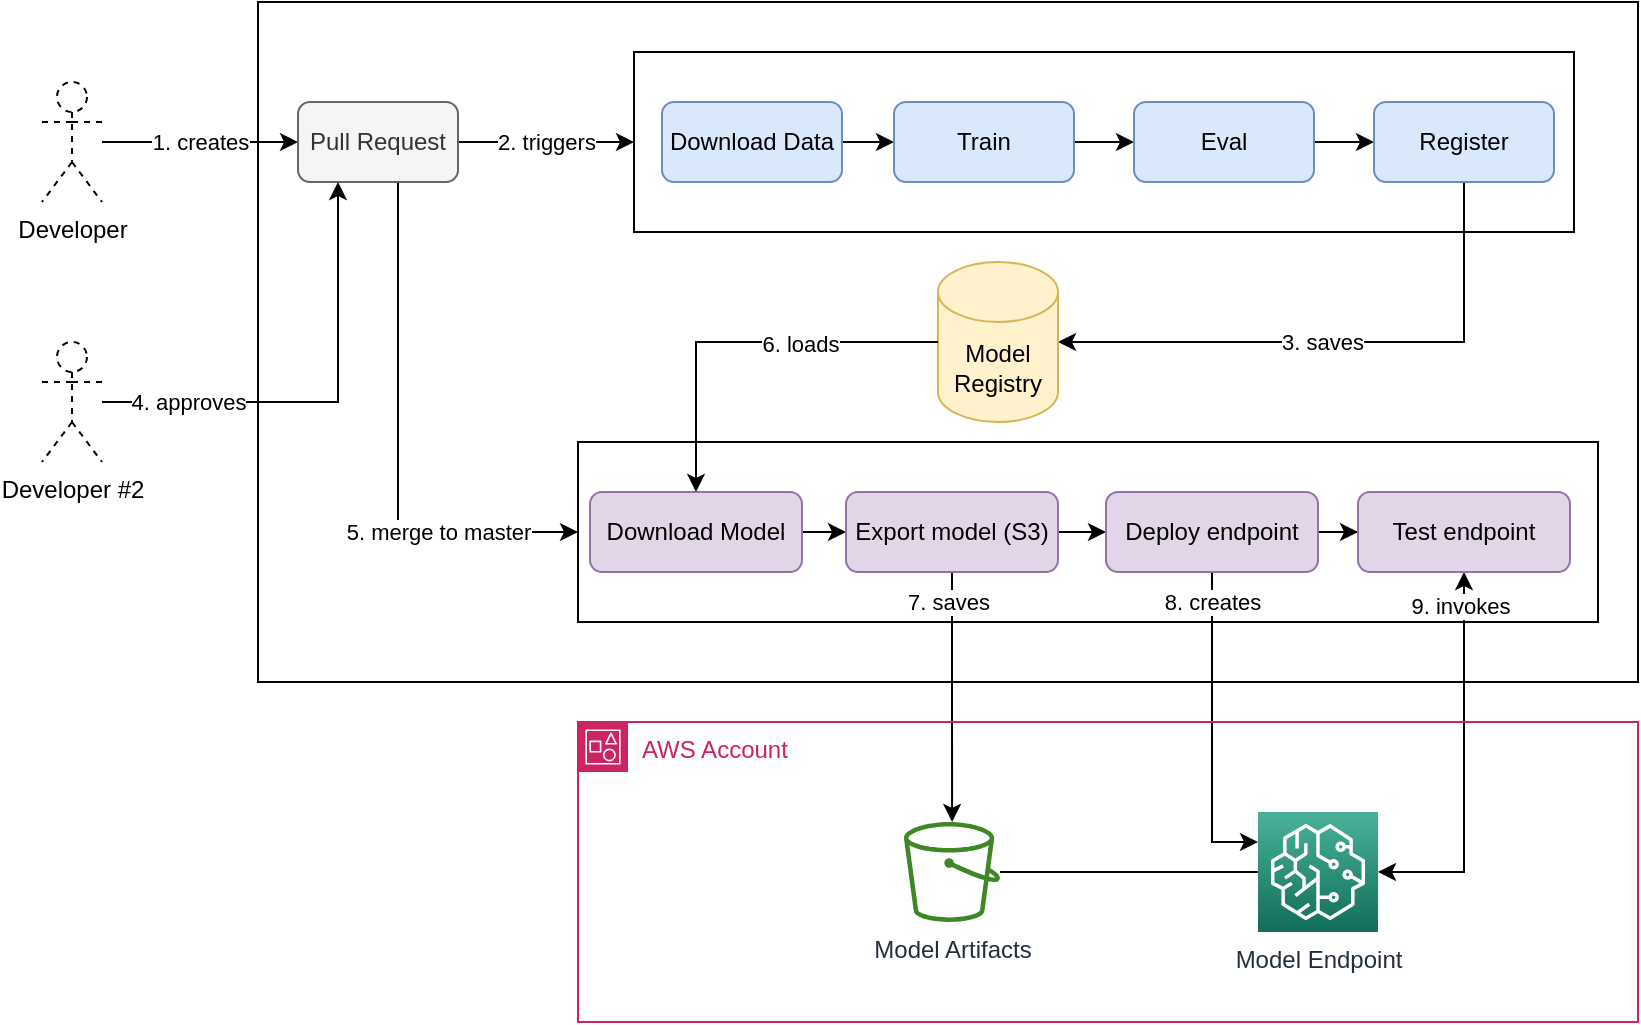 <mxfile version="20.0.1" type="device"><diagram id="ZkJqecd7NbjOhsbAbQbW" name="Page-1"><mxGraphModel dx="1426" dy="753" grid="1" gridSize="10" guides="1" tooltips="1" connect="1" arrows="1" fold="1" page="1" pageScale="1" pageWidth="827" pageHeight="1169" math="0" shadow="0"><root><mxCell id="0"/><mxCell id="1" parent="0"/><mxCell id="LcReHnUPMEINmzBdIjbV-1" value="" style="rounded=0;whiteSpace=wrap;html=1;fillColor=none;" vertex="1" parent="1"><mxGeometry x="150" y="40" width="690" height="340" as="geometry"/></mxCell><mxCell id="LcReHnUPMEINmzBdIjbV-2" value="" style="shape=image;html=1;verticalAlign=top;verticalLabelPosition=bottom;labelBackgroundColor=#ffffff;imageAspect=0;aspect=fixed;image=https://cdn4.iconfinder.com/data/icons/liu-square-blac/60/github-square-social-media-128.png;dashed=1;fillColor=none;" vertex="1" parent="1"><mxGeometry x="150" y="40" width="30" height="30" as="geometry"/></mxCell><mxCell id="LcReHnUPMEINmzBdIjbV-5" value="1. creates" style="edgeStyle=orthogonalEdgeStyle;rounded=0;orthogonalLoop=1;jettySize=auto;html=1;entryX=0;entryY=0.5;entryDx=0;entryDy=0;" edge="1" parent="1" source="LcReHnUPMEINmzBdIjbV-3" target="LcReHnUPMEINmzBdIjbV-4"><mxGeometry relative="1" as="geometry"><Array as="points"><mxPoint x="110" y="110"/><mxPoint x="110" y="110"/></Array></mxGeometry></mxCell><mxCell id="LcReHnUPMEINmzBdIjbV-3" value="Developer" style="shape=umlActor;verticalLabelPosition=bottom;verticalAlign=top;html=1;outlineConnect=0;dashed=1;fillColor=none;" vertex="1" parent="1"><mxGeometry x="42" y="80" width="30" height="60" as="geometry"/></mxCell><mxCell id="LcReHnUPMEINmzBdIjbV-7" value="2. triggers" style="edgeStyle=orthogonalEdgeStyle;rounded=0;orthogonalLoop=1;jettySize=auto;html=1;entryX=0;entryY=0.5;entryDx=0;entryDy=0;" edge="1" parent="1" source="LcReHnUPMEINmzBdIjbV-4" target="LcReHnUPMEINmzBdIjbV-6"><mxGeometry relative="1" as="geometry"/></mxCell><mxCell id="LcReHnUPMEINmzBdIjbV-21" style="edgeStyle=orthogonalEdgeStyle;rounded=0;orthogonalLoop=1;jettySize=auto;html=1;entryX=0;entryY=0.5;entryDx=0;entryDy=0;" edge="1" parent="1" source="LcReHnUPMEINmzBdIjbV-4" target="LcReHnUPMEINmzBdIjbV-20"><mxGeometry relative="1" as="geometry"><Array as="points"><mxPoint x="220" y="305"/></Array></mxGeometry></mxCell><mxCell id="LcReHnUPMEINmzBdIjbV-22" value="5. merge to master" style="edgeLabel;html=1;align=center;verticalAlign=middle;resizable=0;points=[];" vertex="1" connectable="0" parent="LcReHnUPMEINmzBdIjbV-21"><mxGeometry x="0.472" relative="1" as="geometry"><mxPoint as="offset"/></mxGeometry></mxCell><mxCell id="LcReHnUPMEINmzBdIjbV-4" value="Pull Request" style="rounded=1;whiteSpace=wrap;html=1;fillColor=#f5f5f5;fontColor=#333333;strokeColor=#666666;" vertex="1" parent="1"><mxGeometry x="170" y="90" width="80" height="40" as="geometry"/></mxCell><mxCell id="LcReHnUPMEINmzBdIjbV-6" value="" style="rounded=0;whiteSpace=wrap;html=1;" vertex="1" parent="1"><mxGeometry x="338" y="65" width="470" height="90" as="geometry"/></mxCell><mxCell id="LcReHnUPMEINmzBdIjbV-14" value="" style="edgeStyle=orthogonalEdgeStyle;rounded=0;orthogonalLoop=1;jettySize=auto;html=1;" edge="1" parent="1" source="LcReHnUPMEINmzBdIjbV-8" target="LcReHnUPMEINmzBdIjbV-9"><mxGeometry relative="1" as="geometry"/></mxCell><mxCell id="LcReHnUPMEINmzBdIjbV-8" value="Download Data" style="rounded=1;whiteSpace=wrap;html=1;fillColor=#dae8fc;strokeColor=#6c8ebf;" vertex="1" parent="1"><mxGeometry x="352" y="90" width="90" height="40" as="geometry"/></mxCell><mxCell id="LcReHnUPMEINmzBdIjbV-12" value="" style="edgeStyle=orthogonalEdgeStyle;rounded=0;orthogonalLoop=1;jettySize=auto;html=1;" edge="1" parent="1" source="LcReHnUPMEINmzBdIjbV-9" target="LcReHnUPMEINmzBdIjbV-10"><mxGeometry relative="1" as="geometry"/></mxCell><mxCell id="LcReHnUPMEINmzBdIjbV-9" value="Train" style="rounded=1;whiteSpace=wrap;html=1;fillColor=#dae8fc;strokeColor=#6c8ebf;" vertex="1" parent="1"><mxGeometry x="468" y="90" width="90" height="40" as="geometry"/></mxCell><mxCell id="LcReHnUPMEINmzBdIjbV-13" value="" style="edgeStyle=orthogonalEdgeStyle;rounded=0;orthogonalLoop=1;jettySize=auto;html=1;" edge="1" parent="1" source="LcReHnUPMEINmzBdIjbV-10" target="LcReHnUPMEINmzBdIjbV-11"><mxGeometry relative="1" as="geometry"/></mxCell><mxCell id="LcReHnUPMEINmzBdIjbV-10" value="Eval" style="rounded=1;whiteSpace=wrap;html=1;fillColor=#dae8fc;strokeColor=#6c8ebf;" vertex="1" parent="1"><mxGeometry x="588" y="90" width="90" height="40" as="geometry"/></mxCell><mxCell id="LcReHnUPMEINmzBdIjbV-16" style="edgeStyle=orthogonalEdgeStyle;rounded=0;orthogonalLoop=1;jettySize=auto;html=1;entryX=1;entryY=0.5;entryDx=0;entryDy=0;entryPerimeter=0;exitX=0.5;exitY=1;exitDx=0;exitDy=0;" edge="1" parent="1" source="LcReHnUPMEINmzBdIjbV-11" target="LcReHnUPMEINmzBdIjbV-15"><mxGeometry relative="1" as="geometry"><Array as="points"><mxPoint x="753" y="210"/></Array></mxGeometry></mxCell><mxCell id="LcReHnUPMEINmzBdIjbV-47" value="3. saves" style="edgeLabel;html=1;align=center;verticalAlign=middle;resizable=0;points=[];" vertex="1" connectable="0" parent="LcReHnUPMEINmzBdIjbV-16"><mxGeometry x="0.067" relative="1" as="geometry"><mxPoint as="offset"/></mxGeometry></mxCell><mxCell id="LcReHnUPMEINmzBdIjbV-11" value="Register" style="rounded=1;whiteSpace=wrap;html=1;fillColor=#dae8fc;strokeColor=#6c8ebf;" vertex="1" parent="1"><mxGeometry x="708" y="90" width="90" height="40" as="geometry"/></mxCell><mxCell id="LcReHnUPMEINmzBdIjbV-15" value="Model&lt;br&gt;Registry" style="shape=cylinder3;whiteSpace=wrap;html=1;boundedLbl=1;backgroundOutline=1;size=15;fillColor=#fff2cc;strokeColor=#d6b656;" vertex="1" parent="1"><mxGeometry x="490" y="170" width="60" height="80" as="geometry"/></mxCell><mxCell id="LcReHnUPMEINmzBdIjbV-18" style="edgeStyle=orthogonalEdgeStyle;rounded=0;orthogonalLoop=1;jettySize=auto;html=1;entryX=0.25;entryY=1;entryDx=0;entryDy=0;" edge="1" parent="1" source="LcReHnUPMEINmzBdIjbV-17" target="LcReHnUPMEINmzBdIjbV-4"><mxGeometry relative="1" as="geometry"/></mxCell><mxCell id="LcReHnUPMEINmzBdIjbV-19" value="4. approves" style="edgeLabel;html=1;align=center;verticalAlign=middle;resizable=0;points=[];" vertex="1" connectable="0" parent="LcReHnUPMEINmzBdIjbV-18"><mxGeometry x="-0.2" relative="1" as="geometry"><mxPoint x="-48" as="offset"/></mxGeometry></mxCell><mxCell id="LcReHnUPMEINmzBdIjbV-17" value="Developer #2" style="shape=umlActor;verticalLabelPosition=bottom;verticalAlign=top;html=1;outlineConnect=0;dashed=1;fillColor=none;" vertex="1" parent="1"><mxGeometry x="42" y="210" width="30" height="60" as="geometry"/></mxCell><mxCell id="LcReHnUPMEINmzBdIjbV-20" value="" style="rounded=0;whiteSpace=wrap;html=1;" vertex="1" parent="1"><mxGeometry x="310" y="260" width="510" height="90" as="geometry"/></mxCell><mxCell id="LcReHnUPMEINmzBdIjbV-30" value="" style="edgeStyle=orthogonalEdgeStyle;rounded=0;orthogonalLoop=1;jettySize=auto;html=1;" edge="1" parent="1" source="LcReHnUPMEINmzBdIjbV-23" target="LcReHnUPMEINmzBdIjbV-27"><mxGeometry relative="1" as="geometry"/></mxCell><mxCell id="LcReHnUPMEINmzBdIjbV-23" value="Download Model" style="rounded=1;whiteSpace=wrap;html=1;fillColor=#e1d5e7;strokeColor=#9673a6;" vertex="1" parent="1"><mxGeometry x="316" y="285" width="106" height="40" as="geometry"/></mxCell><mxCell id="LcReHnUPMEINmzBdIjbV-32" value="" style="edgeStyle=orthogonalEdgeStyle;rounded=0;orthogonalLoop=1;jettySize=auto;html=1;" edge="1" parent="1" source="LcReHnUPMEINmzBdIjbV-27" target="LcReHnUPMEINmzBdIjbV-28"><mxGeometry relative="1" as="geometry"/></mxCell><mxCell id="LcReHnUPMEINmzBdIjbV-36" style="edgeStyle=orthogonalEdgeStyle;rounded=0;orthogonalLoop=1;jettySize=auto;html=1;" edge="1" parent="1" source="LcReHnUPMEINmzBdIjbV-27" target="LcReHnUPMEINmzBdIjbV-35"><mxGeometry relative="1" as="geometry"/></mxCell><mxCell id="LcReHnUPMEINmzBdIjbV-37" value="7. saves" style="edgeLabel;html=1;align=center;verticalAlign=middle;resizable=0;points=[];" vertex="1" connectable="0" parent="LcReHnUPMEINmzBdIjbV-36"><mxGeometry x="-0.009" y="-2" relative="1" as="geometry"><mxPoint y="-47" as="offset"/></mxGeometry></mxCell><mxCell id="LcReHnUPMEINmzBdIjbV-27" value="Export model (S3)" style="rounded=1;whiteSpace=wrap;html=1;fillColor=#e1d5e7;strokeColor=#9673a6;" vertex="1" parent="1"><mxGeometry x="444" y="285" width="106" height="40" as="geometry"/></mxCell><mxCell id="LcReHnUPMEINmzBdIjbV-31" value="" style="edgeStyle=orthogonalEdgeStyle;rounded=0;orthogonalLoop=1;jettySize=auto;html=1;" edge="1" parent="1" source="LcReHnUPMEINmzBdIjbV-28" target="LcReHnUPMEINmzBdIjbV-29"><mxGeometry relative="1" as="geometry"/></mxCell><mxCell id="LcReHnUPMEINmzBdIjbV-41" style="edgeStyle=orthogonalEdgeStyle;rounded=0;orthogonalLoop=1;jettySize=auto;html=1;entryX=0;entryY=0.25;entryDx=0;entryDy=0;entryPerimeter=0;endArrow=classic;endFill=1;" edge="1" parent="1" source="LcReHnUPMEINmzBdIjbV-28" target="LcReHnUPMEINmzBdIjbV-38"><mxGeometry relative="1" as="geometry"/></mxCell><mxCell id="LcReHnUPMEINmzBdIjbV-42" value="8. creates" style="edgeLabel;html=1;align=center;verticalAlign=middle;resizable=0;points=[];" vertex="1" connectable="0" parent="LcReHnUPMEINmzBdIjbV-41"><mxGeometry x="-0.468" relative="1" as="geometry"><mxPoint y="-27" as="offset"/></mxGeometry></mxCell><mxCell id="LcReHnUPMEINmzBdIjbV-28" value="Deploy endpoint" style="rounded=1;whiteSpace=wrap;html=1;fillColor=#e1d5e7;strokeColor=#9673a6;" vertex="1" parent="1"><mxGeometry x="574" y="285" width="106" height="40" as="geometry"/></mxCell><mxCell id="LcReHnUPMEINmzBdIjbV-43" style="edgeStyle=orthogonalEdgeStyle;rounded=0;orthogonalLoop=1;jettySize=auto;html=1;entryX=1;entryY=0.5;entryDx=0;entryDy=0;entryPerimeter=0;endArrow=classic;endFill=1;startArrow=classic;startFill=1;" edge="1" parent="1" source="LcReHnUPMEINmzBdIjbV-29" target="LcReHnUPMEINmzBdIjbV-38"><mxGeometry relative="1" as="geometry"/></mxCell><mxCell id="LcReHnUPMEINmzBdIjbV-44" value="9. invokes" style="edgeLabel;html=1;align=center;verticalAlign=middle;resizable=0;points=[];" vertex="1" connectable="0" parent="LcReHnUPMEINmzBdIjbV-43"><mxGeometry x="-0.824" y="-2" relative="1" as="geometry"><mxPoint as="offset"/></mxGeometry></mxCell><mxCell id="LcReHnUPMEINmzBdIjbV-29" value="Test endpoint" style="rounded=1;whiteSpace=wrap;html=1;fillColor=#e1d5e7;strokeColor=#9673a6;" vertex="1" parent="1"><mxGeometry x="700" y="285" width="106" height="40" as="geometry"/></mxCell><mxCell id="LcReHnUPMEINmzBdIjbV-34" value="AWS Account" style="points=[[0,0],[0.25,0],[0.5,0],[0.75,0],[1,0],[1,0.25],[1,0.5],[1,0.75],[1,1],[0.75,1],[0.5,1],[0.25,1],[0,1],[0,0.75],[0,0.5],[0,0.25]];outlineConnect=0;gradientColor=none;html=1;whiteSpace=wrap;fontSize=12;fontStyle=0;container=1;pointerEvents=0;collapsible=0;recursiveResize=0;shape=mxgraph.aws4.group;grIcon=mxgraph.aws4.group_account;strokeColor=#CD2264;fillColor=none;verticalAlign=top;align=left;spacingLeft=30;fontColor=#CD2264;dashed=0;" vertex="1" parent="1"><mxGeometry x="310" y="400" width="530" height="150" as="geometry"/></mxCell><mxCell id="LcReHnUPMEINmzBdIjbV-39" style="edgeStyle=orthogonalEdgeStyle;rounded=0;orthogonalLoop=1;jettySize=auto;html=1;endArrow=none;endFill=0;" edge="1" parent="LcReHnUPMEINmzBdIjbV-34" source="LcReHnUPMEINmzBdIjbV-35" target="LcReHnUPMEINmzBdIjbV-38"><mxGeometry relative="1" as="geometry"/></mxCell><mxCell id="LcReHnUPMEINmzBdIjbV-35" value="Model Artifacts" style="sketch=0;outlineConnect=0;fontColor=#232F3E;gradientColor=none;fillColor=#3F8624;strokeColor=none;dashed=0;verticalLabelPosition=bottom;verticalAlign=top;align=center;html=1;fontSize=12;fontStyle=0;aspect=fixed;pointerEvents=1;shape=mxgraph.aws4.bucket;" vertex="1" parent="LcReHnUPMEINmzBdIjbV-34"><mxGeometry x="162.96" y="50" width="48.08" height="50" as="geometry"/></mxCell><mxCell id="LcReHnUPMEINmzBdIjbV-38" value="Model Endpoint" style="sketch=0;points=[[0,0,0],[0.25,0,0],[0.5,0,0],[0.75,0,0],[1,0,0],[0,1,0],[0.25,1,0],[0.5,1,0],[0.75,1,0],[1,1,0],[0,0.25,0],[0,0.5,0],[0,0.75,0],[1,0.25,0],[1,0.5,0],[1,0.75,0]];outlineConnect=0;fontColor=#232F3E;gradientColor=#4AB29A;gradientDirection=north;fillColor=#116D5B;strokeColor=#ffffff;dashed=0;verticalLabelPosition=bottom;verticalAlign=top;align=center;html=1;fontSize=12;fontStyle=0;aspect=fixed;shape=mxgraph.aws4.resourceIcon;resIcon=mxgraph.aws4.sagemaker;" vertex="1" parent="LcReHnUPMEINmzBdIjbV-34"><mxGeometry x="340" y="45" width="60" height="60" as="geometry"/></mxCell><mxCell id="LcReHnUPMEINmzBdIjbV-26" style="edgeStyle=orthogonalEdgeStyle;rounded=0;orthogonalLoop=1;jettySize=auto;html=1;entryX=0.5;entryY=0;entryDx=0;entryDy=0;startArrow=none;startFill=0;endArrow=classic;endFill=1;" edge="1" parent="1" source="LcReHnUPMEINmzBdIjbV-15" target="LcReHnUPMEINmzBdIjbV-23"><mxGeometry relative="1" as="geometry"/></mxCell><mxCell id="LcReHnUPMEINmzBdIjbV-46" value="6. loads" style="edgeLabel;html=1;align=center;verticalAlign=middle;resizable=0;points=[];" vertex="1" connectable="0" parent="LcReHnUPMEINmzBdIjbV-26"><mxGeometry x="-0.296" y="1" relative="1" as="geometry"><mxPoint as="offset"/></mxGeometry></mxCell></root></mxGraphModel></diagram></mxfile>
